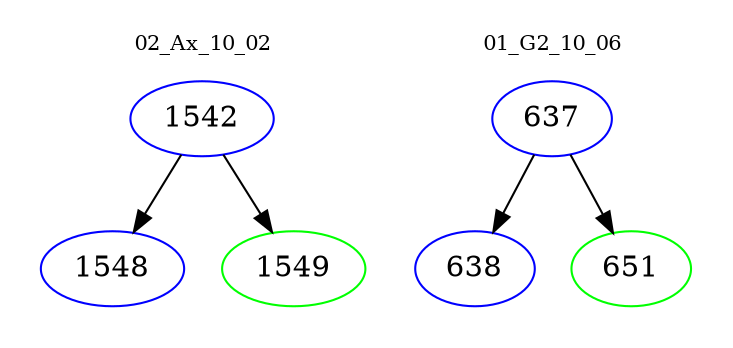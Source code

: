 digraph{
subgraph cluster_0 {
color = white
label = "02_Ax_10_02";
fontsize=10;
T0_1542 [label="1542", color="blue"]
T0_1542 -> T0_1548 [color="black"]
T0_1548 [label="1548", color="blue"]
T0_1542 -> T0_1549 [color="black"]
T0_1549 [label="1549", color="green"]
}
subgraph cluster_1 {
color = white
label = "01_G2_10_06";
fontsize=10;
T1_637 [label="637", color="blue"]
T1_637 -> T1_638 [color="black"]
T1_638 [label="638", color="blue"]
T1_637 -> T1_651 [color="black"]
T1_651 [label="651", color="green"]
}
}
